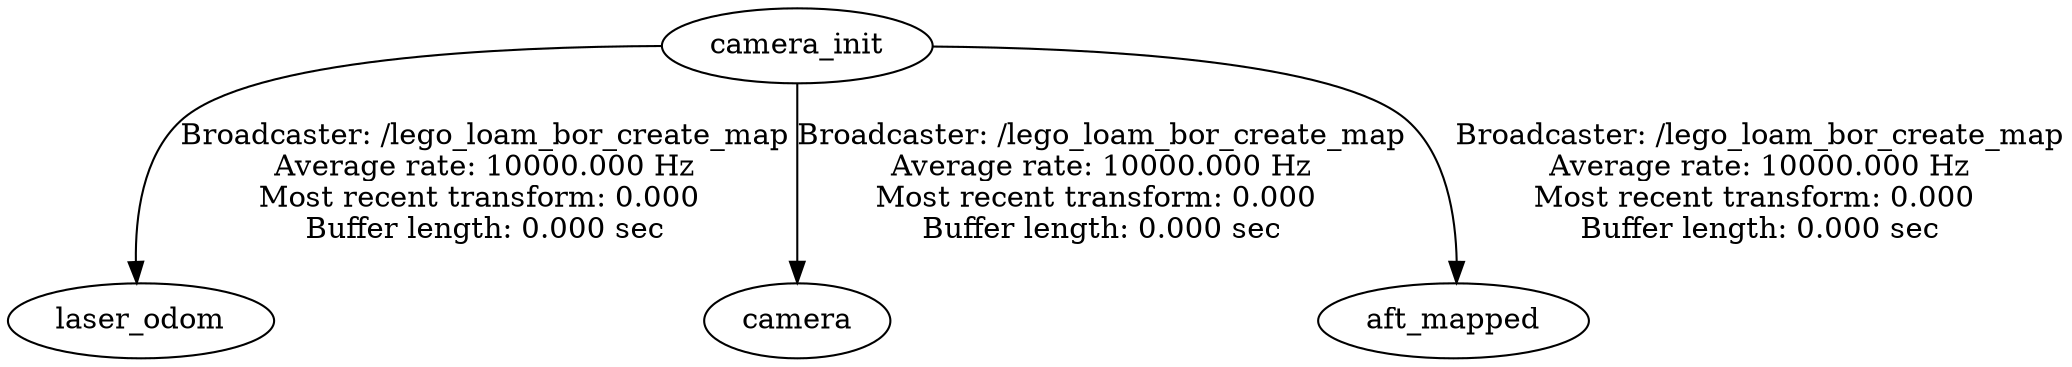 digraph G {
"camera_init" -> "laser_odom"[label="Broadcaster: /lego_loam_bor_create_map\nAverage rate: 10000.000 Hz\nMost recent transform: 0.000 \nBuffer length: 0.000 sec\n"];
"camera_init" -> "camera"[label="Broadcaster: /lego_loam_bor_create_map\nAverage rate: 10000.000 Hz\nMost recent transform: 0.000 \nBuffer length: 0.000 sec\n"];
"camera_init" -> "aft_mapped"[label="Broadcaster: /lego_loam_bor_create_map\nAverage rate: 10000.000 Hz\nMost recent transform: 0.000 \nBuffer length: 0.000 sec\n"];
}